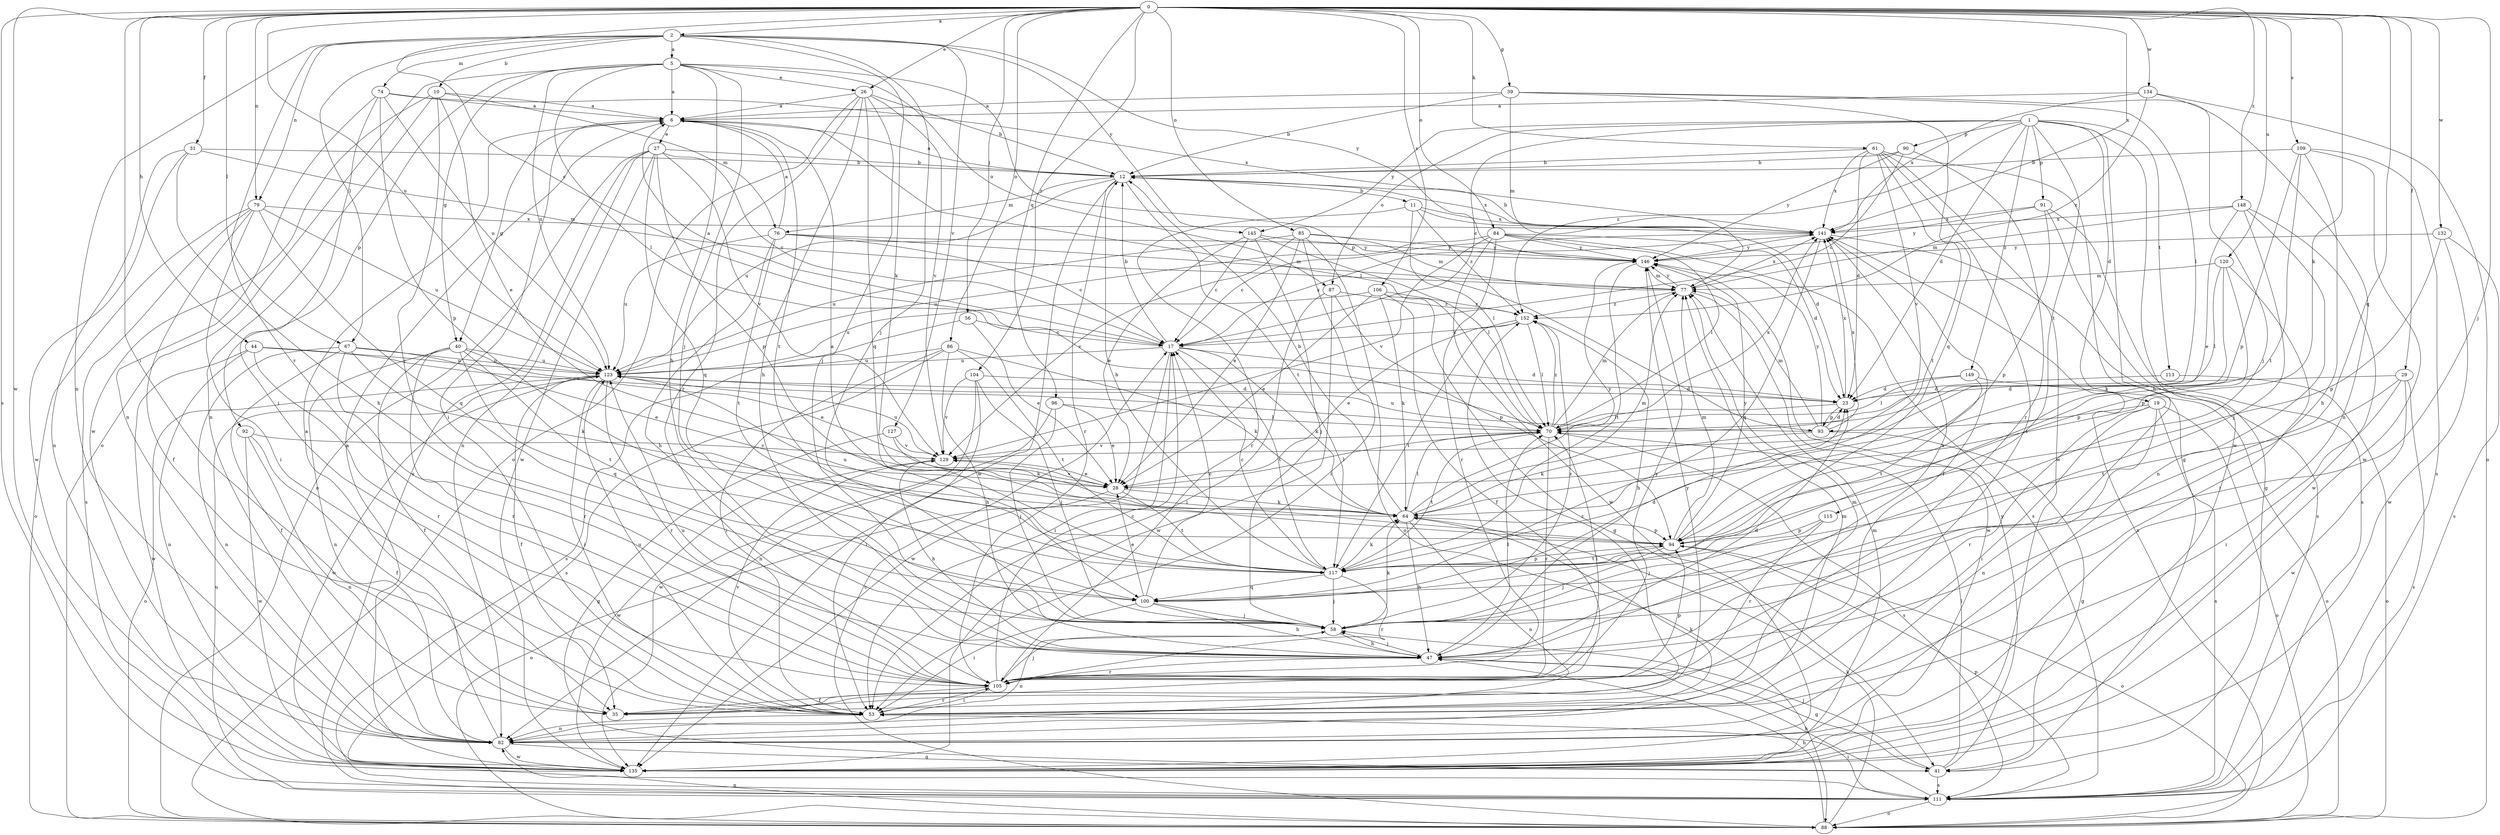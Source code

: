 strict digraph  {
0;
1;
2;
5;
6;
10;
11;
12;
17;
19;
23;
26;
27;
28;
29;
31;
35;
39;
40;
41;
44;
47;
53;
56;
58;
61;
64;
67;
70;
74;
76;
77;
79;
82;
84;
85;
86;
87;
88;
90;
91;
92;
93;
94;
96;
100;
104;
105;
106;
109;
111;
113;
115;
117;
120;
123;
127;
129;
132;
134;
135;
141;
145;
146;
148;
149;
152;
0 -> 2  [label=a];
0 -> 17  [label=c];
0 -> 26  [label=e];
0 -> 29  [label=f];
0 -> 31  [label=f];
0 -> 39  [label=g];
0 -> 44  [label=h];
0 -> 53  [label=i];
0 -> 56  [label=j];
0 -> 58  [label=j];
0 -> 61  [label=k];
0 -> 64  [label=k];
0 -> 67  [label=l];
0 -> 79  [label=n];
0 -> 84  [label=o];
0 -> 85  [label=o];
0 -> 86  [label=o];
0 -> 96  [label=q];
0 -> 100  [label=q];
0 -> 104  [label=r];
0 -> 106  [label=s];
0 -> 109  [label=s];
0 -> 111  [label=s];
0 -> 120  [label=u];
0 -> 123  [label=u];
0 -> 132  [label=w];
0 -> 134  [label=w];
0 -> 135  [label=w];
0 -> 141  [label=x];
0 -> 148  [label=z];
1 -> 17  [label=c];
1 -> 19  [label=d];
1 -> 23  [label=d];
1 -> 47  [label=h];
1 -> 87  [label=o];
1 -> 90  [label=p];
1 -> 91  [label=p];
1 -> 113  [label=t];
1 -> 115  [label=t];
1 -> 135  [label=w];
1 -> 145  [label=y];
1 -> 149  [label=z];
1 -> 152  [label=z];
2 -> 5  [label=a];
2 -> 10  [label=b];
2 -> 58  [label=j];
2 -> 64  [label=k];
2 -> 67  [label=l];
2 -> 74  [label=m];
2 -> 79  [label=n];
2 -> 82  [label=n];
2 -> 105  [label=r];
2 -> 127  [label=v];
2 -> 145  [label=y];
2 -> 146  [label=y];
5 -> 6  [label=a];
5 -> 26  [label=e];
5 -> 40  [label=g];
5 -> 47  [label=h];
5 -> 58  [label=j];
5 -> 70  [label=l];
5 -> 87  [label=o];
5 -> 88  [label=o];
5 -> 92  [label=p];
5 -> 93  [label=p];
5 -> 123  [label=u];
6 -> 27  [label=e];
6 -> 40  [label=g];
6 -> 53  [label=i];
6 -> 70  [label=l];
6 -> 117  [label=t];
10 -> 6  [label=a];
10 -> 28  [label=e];
10 -> 58  [label=j];
10 -> 76  [label=m];
10 -> 82  [label=n];
10 -> 135  [label=w];
11 -> 23  [label=d];
11 -> 70  [label=l];
11 -> 105  [label=r];
11 -> 141  [label=x];
11 -> 152  [label=z];
12 -> 6  [label=a];
12 -> 11  [label=b];
12 -> 76  [label=m];
12 -> 105  [label=r];
12 -> 117  [label=t];
12 -> 123  [label=u];
12 -> 135  [label=w];
12 -> 141  [label=x];
17 -> 6  [label=a];
17 -> 12  [label=b];
17 -> 23  [label=d];
17 -> 53  [label=i];
17 -> 64  [label=k];
17 -> 117  [label=t];
17 -> 123  [label=u];
17 -> 135  [label=w];
17 -> 141  [label=x];
19 -> 53  [label=i];
19 -> 82  [label=n];
19 -> 88  [label=o];
19 -> 93  [label=p];
19 -> 105  [label=r];
19 -> 111  [label=s];
23 -> 70  [label=l];
23 -> 93  [label=p];
23 -> 141  [label=x];
26 -> 6  [label=a];
26 -> 12  [label=b];
26 -> 47  [label=h];
26 -> 58  [label=j];
26 -> 88  [label=o];
26 -> 100  [label=q];
26 -> 105  [label=r];
26 -> 129  [label=v];
27 -> 12  [label=b];
27 -> 17  [label=c];
27 -> 82  [label=n];
27 -> 88  [label=o];
27 -> 94  [label=p];
27 -> 100  [label=q];
27 -> 111  [label=s];
27 -> 129  [label=v];
27 -> 135  [label=w];
28 -> 64  [label=k];
28 -> 70  [label=l];
28 -> 88  [label=o];
28 -> 117  [label=t];
28 -> 129  [label=v];
29 -> 23  [label=d];
29 -> 53  [label=i];
29 -> 111  [label=s];
29 -> 117  [label=t];
29 -> 135  [label=w];
31 -> 12  [label=b];
31 -> 47  [label=h];
31 -> 77  [label=m];
31 -> 82  [label=n];
31 -> 135  [label=w];
35 -> 146  [label=y];
35 -> 152  [label=z];
39 -> 6  [label=a];
39 -> 12  [label=b];
39 -> 58  [label=j];
39 -> 70  [label=l];
39 -> 77  [label=m];
39 -> 100  [label=q];
40 -> 28  [label=e];
40 -> 35  [label=f];
40 -> 82  [label=n];
40 -> 100  [label=q];
40 -> 105  [label=r];
40 -> 117  [label=t];
40 -> 123  [label=u];
41 -> 58  [label=j];
41 -> 70  [label=l];
41 -> 111  [label=s];
41 -> 146  [label=y];
44 -> 70  [label=l];
44 -> 82  [label=n];
44 -> 105  [label=r];
44 -> 123  [label=u];
44 -> 135  [label=w];
47 -> 23  [label=d];
47 -> 41  [label=g];
47 -> 58  [label=j];
47 -> 70  [label=l];
47 -> 105  [label=r];
47 -> 141  [label=x];
53 -> 77  [label=m];
53 -> 82  [label=n];
53 -> 105  [label=r];
53 -> 123  [label=u];
53 -> 129  [label=v];
56 -> 17  [label=c];
56 -> 28  [label=e];
56 -> 111  [label=s];
58 -> 47  [label=h];
58 -> 64  [label=k];
58 -> 82  [label=n];
58 -> 152  [label=z];
61 -> 12  [label=b];
61 -> 23  [label=d];
61 -> 41  [label=g];
61 -> 53  [label=i];
61 -> 117  [label=t];
61 -> 129  [label=v];
61 -> 135  [label=w];
61 -> 141  [label=x];
64 -> 12  [label=b];
64 -> 47  [label=h];
64 -> 70  [label=l];
64 -> 77  [label=m];
64 -> 82  [label=n];
64 -> 94  [label=p];
64 -> 146  [label=y];
67 -> 28  [label=e];
67 -> 35  [label=f];
67 -> 64  [label=k];
67 -> 82  [label=n];
67 -> 105  [label=r];
67 -> 123  [label=u];
70 -> 77  [label=m];
70 -> 105  [label=r];
70 -> 111  [label=s];
70 -> 117  [label=t];
70 -> 129  [label=v];
70 -> 141  [label=x];
70 -> 152  [label=z];
74 -> 6  [label=a];
74 -> 53  [label=i];
74 -> 82  [label=n];
74 -> 94  [label=p];
74 -> 123  [label=u];
74 -> 141  [label=x];
76 -> 6  [label=a];
76 -> 17  [label=c];
76 -> 47  [label=h];
76 -> 77  [label=m];
76 -> 117  [label=t];
76 -> 123  [label=u];
76 -> 146  [label=y];
77 -> 135  [label=w];
77 -> 141  [label=x];
77 -> 146  [label=y];
77 -> 152  [label=z];
79 -> 35  [label=f];
79 -> 53  [label=i];
79 -> 88  [label=o];
79 -> 100  [label=q];
79 -> 111  [label=s];
79 -> 123  [label=u];
79 -> 141  [label=x];
82 -> 6  [label=a];
82 -> 41  [label=g];
82 -> 64  [label=k];
82 -> 77  [label=m];
82 -> 135  [label=w];
84 -> 23  [label=d];
84 -> 70  [label=l];
84 -> 105  [label=r];
84 -> 111  [label=s];
84 -> 123  [label=u];
84 -> 129  [label=v];
84 -> 135  [label=w];
84 -> 146  [label=y];
85 -> 28  [label=e];
85 -> 53  [label=i];
85 -> 77  [label=m];
85 -> 88  [label=o];
85 -> 123  [label=u];
85 -> 129  [label=v];
85 -> 146  [label=y];
86 -> 47  [label=h];
86 -> 53  [label=i];
86 -> 64  [label=k];
86 -> 111  [label=s];
86 -> 117  [label=t];
86 -> 123  [label=u];
87 -> 53  [label=i];
87 -> 94  [label=p];
87 -> 135  [label=w];
87 -> 152  [label=z];
88 -> 17  [label=c];
88 -> 47  [label=h];
88 -> 64  [label=k];
88 -> 82  [label=n];
88 -> 141  [label=x];
90 -> 12  [label=b];
90 -> 17  [label=c];
90 -> 105  [label=r];
90 -> 146  [label=y];
91 -> 41  [label=g];
91 -> 94  [label=p];
91 -> 111  [label=s];
91 -> 141  [label=x];
91 -> 146  [label=y];
92 -> 35  [label=f];
92 -> 82  [label=n];
92 -> 129  [label=v];
92 -> 135  [label=w];
93 -> 23  [label=d];
93 -> 41  [label=g];
93 -> 64  [label=k];
93 -> 77  [label=m];
93 -> 123  [label=u];
93 -> 141  [label=x];
93 -> 146  [label=y];
94 -> 58  [label=j];
94 -> 77  [label=m];
94 -> 88  [label=o];
94 -> 117  [label=t];
94 -> 123  [label=u];
94 -> 146  [label=y];
96 -> 28  [label=e];
96 -> 58  [label=j];
96 -> 70  [label=l];
96 -> 135  [label=w];
100 -> 17  [label=c];
100 -> 23  [label=d];
100 -> 28  [label=e];
100 -> 47  [label=h];
100 -> 53  [label=i];
100 -> 58  [label=j];
104 -> 23  [label=d];
104 -> 53  [label=i];
104 -> 58  [label=j];
104 -> 82  [label=n];
104 -> 129  [label=v];
105 -> 17  [label=c];
105 -> 35  [label=f];
105 -> 53  [label=i];
105 -> 58  [label=j];
105 -> 70  [label=l];
105 -> 94  [label=p];
105 -> 123  [label=u];
105 -> 146  [label=y];
106 -> 28  [label=e];
106 -> 35  [label=f];
106 -> 41  [label=g];
106 -> 64  [label=k];
106 -> 123  [label=u];
106 -> 152  [label=z];
109 -> 12  [label=b];
109 -> 47  [label=h];
109 -> 94  [label=p];
109 -> 111  [label=s];
109 -> 117  [label=t];
109 -> 135  [label=w];
111 -> 47  [label=h];
111 -> 53  [label=i];
111 -> 88  [label=o];
111 -> 94  [label=p];
111 -> 123  [label=u];
113 -> 23  [label=d];
113 -> 88  [label=o];
115 -> 58  [label=j];
115 -> 94  [label=p];
115 -> 105  [label=r];
117 -> 6  [label=a];
117 -> 12  [label=b];
117 -> 17  [label=c];
117 -> 58  [label=j];
117 -> 64  [label=k];
117 -> 94  [label=p];
117 -> 100  [label=q];
117 -> 105  [label=r];
120 -> 53  [label=i];
120 -> 64  [label=k];
120 -> 70  [label=l];
120 -> 77  [label=m];
120 -> 94  [label=p];
123 -> 23  [label=d];
123 -> 35  [label=f];
123 -> 53  [label=i];
123 -> 88  [label=o];
123 -> 105  [label=r];
123 -> 135  [label=w];
127 -> 41  [label=g];
127 -> 64  [label=k];
127 -> 129  [label=v];
129 -> 28  [label=e];
129 -> 47  [label=h];
129 -> 123  [label=u];
129 -> 135  [label=w];
132 -> 94  [label=p];
132 -> 111  [label=s];
132 -> 135  [label=w];
132 -> 146  [label=y];
134 -> 6  [label=a];
134 -> 82  [label=n];
134 -> 88  [label=o];
134 -> 141  [label=x];
134 -> 152  [label=z];
135 -> 6  [label=a];
135 -> 77  [label=m];
141 -> 12  [label=b];
141 -> 17  [label=c];
141 -> 35  [label=f];
141 -> 100  [label=q];
141 -> 111  [label=s];
141 -> 146  [label=y];
145 -> 17  [label=c];
145 -> 28  [label=e];
145 -> 58  [label=j];
145 -> 70  [label=l];
145 -> 146  [label=y];
146 -> 77  [label=m];
146 -> 117  [label=t];
148 -> 28  [label=e];
148 -> 58  [label=j];
148 -> 77  [label=m];
148 -> 82  [label=n];
148 -> 135  [label=w];
148 -> 141  [label=x];
149 -> 23  [label=d];
149 -> 70  [label=l];
149 -> 88  [label=o];
149 -> 117  [label=t];
152 -> 17  [label=c];
152 -> 28  [label=e];
152 -> 47  [label=h];
152 -> 70  [label=l];
152 -> 117  [label=t];
}
